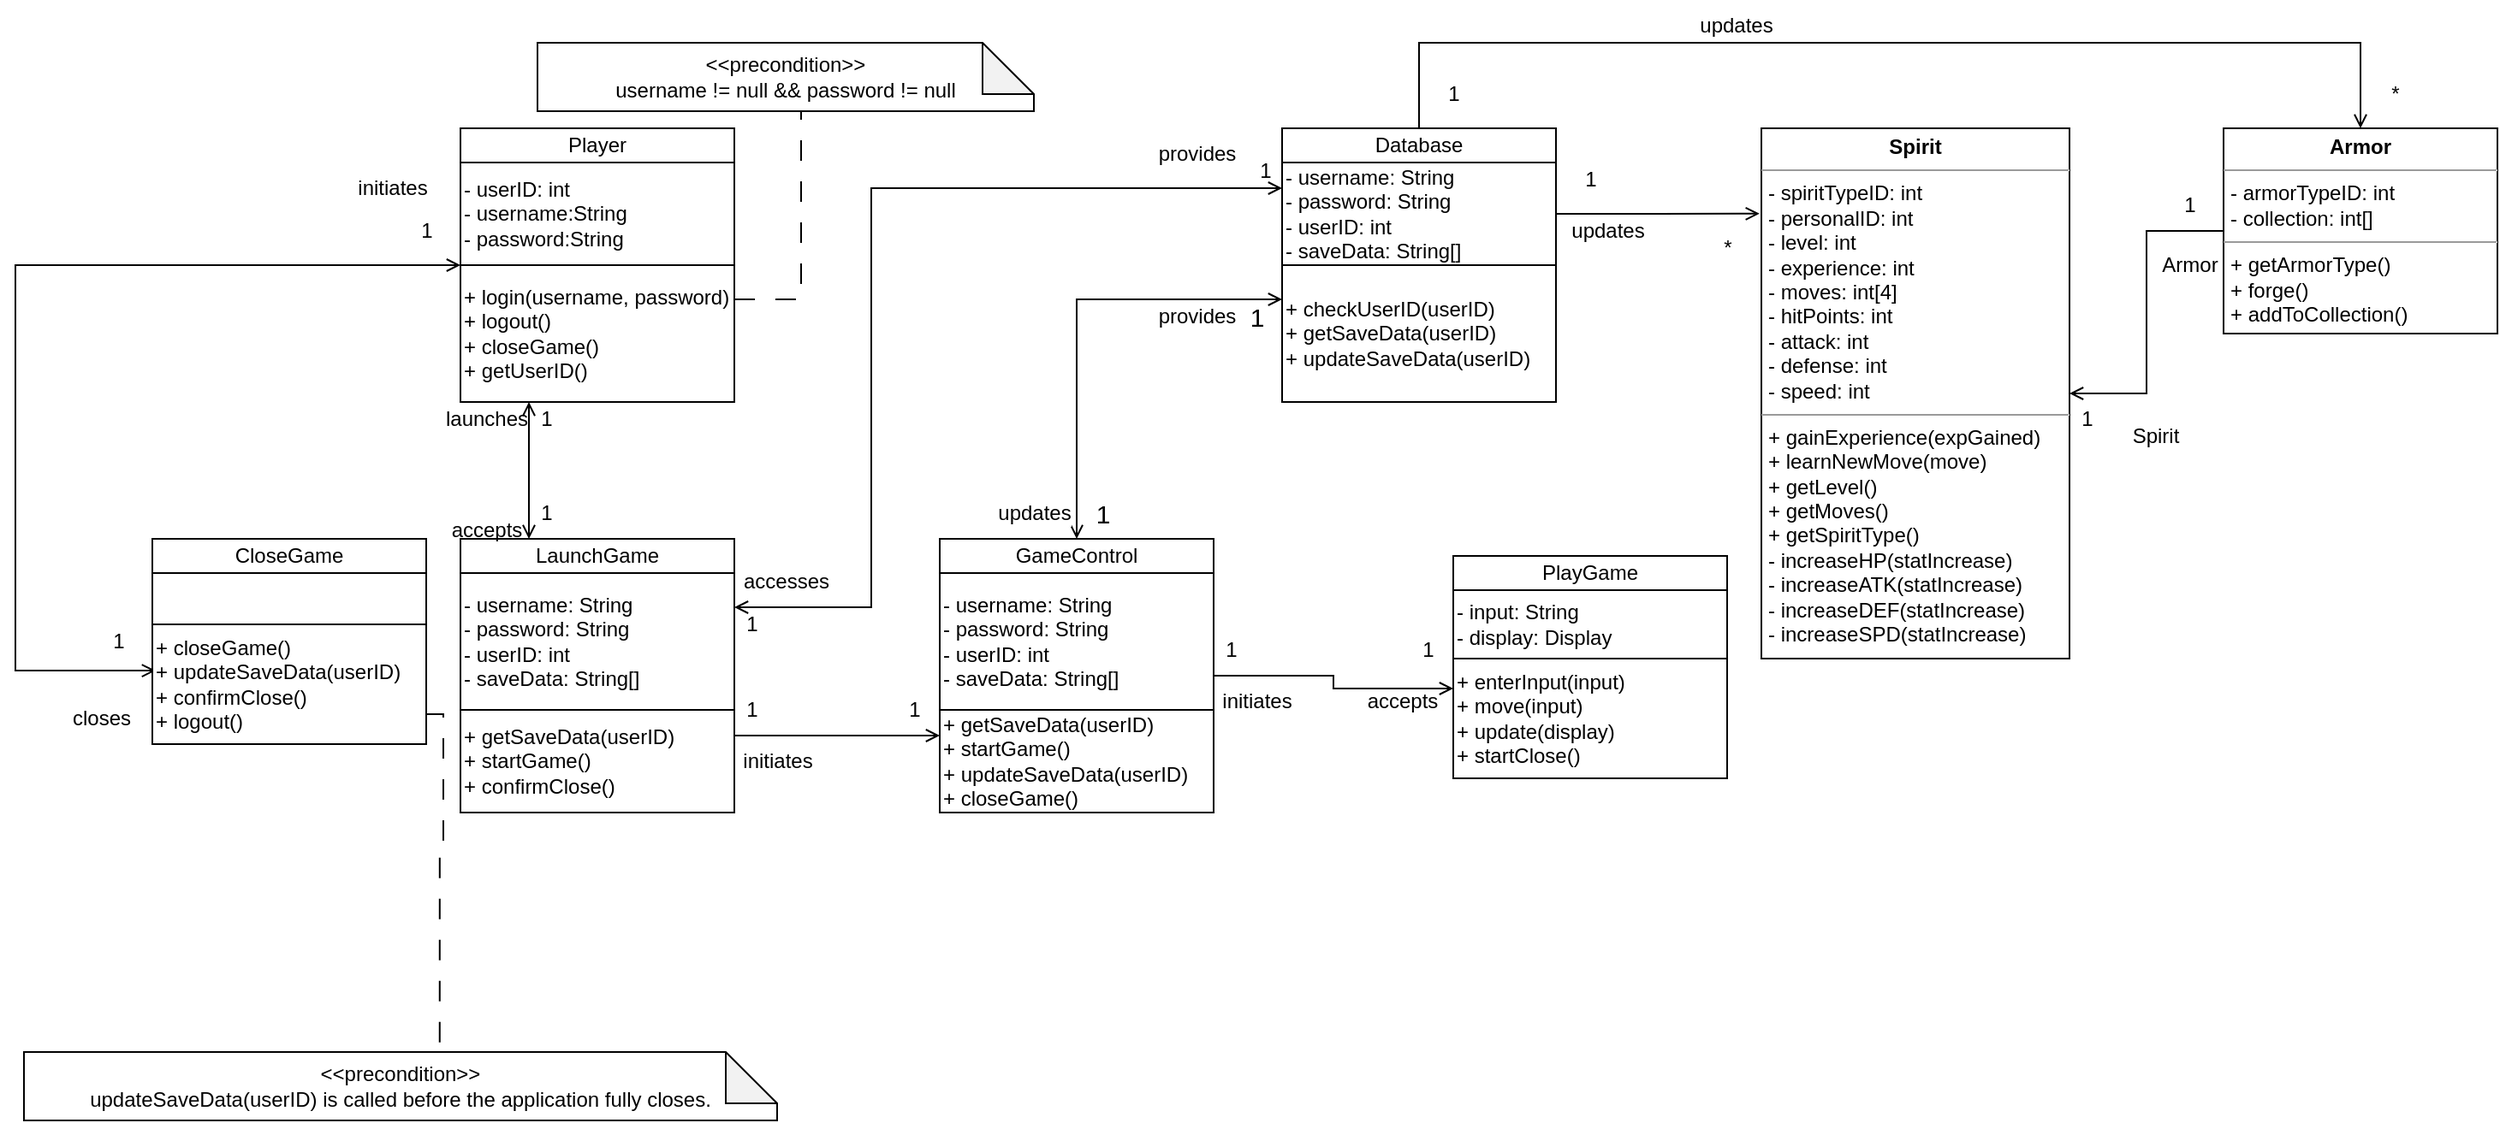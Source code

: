 <mxfile version="21.1.5" type="device">
  <diagram name="Page-1" id="xFve3AKenTTj-rfzsBR3">
    <mxGraphModel dx="1441" dy="764" grid="1" gridSize="10" guides="1" tooltips="1" connect="1" arrows="1" fold="1" page="1" pageScale="1" pageWidth="850" pageHeight="1100" math="0" shadow="0">
      <root>
        <mxCell id="0" />
        <mxCell id="1" parent="0" />
        <mxCell id="SeilgGvv4biJxrMgDHm7-17" value="" style="group;align=left;" parent="1" vertex="1" connectable="0">
          <mxGeometry x="320" y="80" width="120" height="140" as="geometry" />
        </mxCell>
        <mxCell id="SeilgGvv4biJxrMgDHm7-4" value="Player" style="rounded=0;whiteSpace=wrap;html=1;align=center;" parent="SeilgGvv4biJxrMgDHm7-17" vertex="1">
          <mxGeometry x="-40" width="160" height="20" as="geometry" />
        </mxCell>
        <mxCell id="SeilgGvv4biJxrMgDHm7-5" value="- userID: int&lt;br&gt;- username:String&lt;br&gt;- password:String" style="rounded=0;whiteSpace=wrap;html=1;align=left;" parent="SeilgGvv4biJxrMgDHm7-17" vertex="1">
          <mxGeometry x="-40" y="20" width="160" height="60" as="geometry" />
        </mxCell>
        <mxCell id="SeilgGvv4biJxrMgDHm7-47" style="edgeStyle=orthogonalEdgeStyle;rounded=0;orthogonalLoop=1;jettySize=auto;html=1;exitX=0.25;exitY=1;exitDx=0;exitDy=0;entryX=0.25;entryY=0;entryDx=0;entryDy=0;endArrow=open;endFill=0;startSize=6;endSize=6;strokeWidth=1;align=left;startArrow=open;startFill=0;" parent="1" source="SeilgGvv4biJxrMgDHm7-14" target="SeilgGvv4biJxrMgDHm7-34" edge="1">
          <mxGeometry relative="1" as="geometry" />
        </mxCell>
        <mxCell id="G8KQX_GQIszhEdZJt7Rn-2" style="edgeStyle=orthogonalEdgeStyle;rounded=0;orthogonalLoop=1;jettySize=auto;html=1;exitX=1;exitY=0.25;exitDx=0;exitDy=0;entryX=0.531;entryY=0.875;entryDx=0;entryDy=0;entryPerimeter=0;endArrow=none;endFill=0;dashed=1;dashPattern=12 12;" edge="1" parent="1" source="SeilgGvv4biJxrMgDHm7-14" target="G8KQX_GQIszhEdZJt7Rn-1">
          <mxGeometry relative="1" as="geometry" />
        </mxCell>
        <mxCell id="G8KQX_GQIszhEdZJt7Rn-5" style="edgeStyle=orthogonalEdgeStyle;rounded=0;orthogonalLoop=1;jettySize=auto;html=1;exitX=0;exitY=0;exitDx=0;exitDy=0;entryX=1.233;entryY=1.067;entryDx=0;entryDy=0;entryPerimeter=0;startArrow=open;startFill=0;endArrow=open;endFill=0;" edge="1" parent="1" source="SeilgGvv4biJxrMgDHm7-14" target="SeilgGvv4biJxrMgDHm7-82">
          <mxGeometry relative="1" as="geometry">
            <mxPoint x="40" y="390" as="targetPoint" />
            <Array as="points">
              <mxPoint x="20" y="160" />
              <mxPoint x="20" y="397" />
            </Array>
          </mxGeometry>
        </mxCell>
        <mxCell id="SeilgGvv4biJxrMgDHm7-14" value="+ login(username, password)&lt;br&gt;+ logout()&lt;br&gt;+ closeGame()&lt;br&gt;+ getUserID()" style="rounded=0;whiteSpace=wrap;html=1;align=left;" parent="1" vertex="1">
          <mxGeometry x="280" y="160" width="160" height="80" as="geometry" />
        </mxCell>
        <mxCell id="SeilgGvv4biJxrMgDHm7-34" value="LaunchGame" style="rounded=0;whiteSpace=wrap;html=1;container=0;align=center;" parent="1" vertex="1">
          <mxGeometry x="280" y="320" width="160" height="20" as="geometry" />
        </mxCell>
        <mxCell id="SeilgGvv4biJxrMgDHm7-78" style="edgeStyle=orthogonalEdgeStyle;rounded=0;orthogonalLoop=1;jettySize=auto;html=1;exitX=1;exitY=0.25;exitDx=0;exitDy=0;entryX=0;entryY=0.25;entryDx=0;entryDy=0;strokeWidth=1;fontSize=12;endArrow=open;endFill=0;startSize=6;endSize=6;" parent="1" source="SeilgGvv4biJxrMgDHm7-35" target="SeilgGvv4biJxrMgDHm7-38" edge="1">
          <mxGeometry relative="1" as="geometry" />
        </mxCell>
        <mxCell id="SeilgGvv4biJxrMgDHm7-35" value="+ getSaveData(userID)&lt;br&gt;+ startGame()&lt;br&gt;+ confirmClose()" style="rounded=0;whiteSpace=wrap;html=1;container=0;align=left;" parent="1" vertex="1">
          <mxGeometry x="280" y="420" width="160" height="60" as="geometry" />
        </mxCell>
        <mxCell id="SeilgGvv4biJxrMgDHm7-54" style="edgeStyle=orthogonalEdgeStyle;rounded=0;orthogonalLoop=1;jettySize=auto;html=1;exitX=1;exitY=0.25;exitDx=0;exitDy=0;entryX=0;entryY=0.25;entryDx=0;entryDy=0;strokeWidth=1;endArrow=open;endFill=0;startSize=6;endSize=6;startArrow=open;startFill=0;" parent="1" source="SeilgGvv4biJxrMgDHm7-36" target="SeilgGvv4biJxrMgDHm7-42" edge="1">
          <mxGeometry relative="1" as="geometry">
            <Array as="points">
              <mxPoint x="520" y="360" />
              <mxPoint x="520" y="115" />
            </Array>
          </mxGeometry>
        </mxCell>
        <mxCell id="SeilgGvv4biJxrMgDHm7-36" value="- username: String&lt;br&gt;- password: String&lt;br&gt;- userID: int&lt;br&gt;- saveData: String[]" style="rounded=0;whiteSpace=wrap;html=1;align=left;" parent="1" vertex="1">
          <mxGeometry x="280" y="340" width="160" height="80" as="geometry" />
        </mxCell>
        <mxCell id="SeilgGvv4biJxrMgDHm7-37" value="PlayGame" style="rounded=0;whiteSpace=wrap;html=1;container=0;align=center;" parent="1" vertex="1">
          <mxGeometry x="860" y="330" width="160" height="20" as="geometry" />
        </mxCell>
        <mxCell id="SeilgGvv4biJxrMgDHm7-38" value="+ getSaveData(userID)&lt;br&gt;+ startGame()&lt;br&gt;+ updateSaveData(userID)&lt;br&gt;+ closeGame()" style="rounded=0;whiteSpace=wrap;html=1;container=0;align=left;" parent="1" vertex="1">
          <mxGeometry x="560" y="420" width="160" height="60" as="geometry" />
        </mxCell>
        <mxCell id="SeilgGvv4biJxrMgDHm7-64" style="edgeStyle=orthogonalEdgeStyle;rounded=0;orthogonalLoop=1;jettySize=auto;html=1;exitX=1;exitY=0.75;exitDx=0;exitDy=0;entryX=0;entryY=0.25;entryDx=0;entryDy=0;strokeWidth=1;fontSize=15;endArrow=open;endFill=0;startSize=6;endSize=6;" parent="1" source="SeilgGvv4biJxrMgDHm7-39" target="SeilgGvv4biJxrMgDHm7-59" edge="1">
          <mxGeometry relative="1" as="geometry" />
        </mxCell>
        <mxCell id="SeilgGvv4biJxrMgDHm7-39" value="- username: String&lt;br&gt;- password: String&lt;br&gt;- userID: int&lt;br&gt;- saveData: String[]" style="rounded=0;whiteSpace=wrap;html=1;align=left;" parent="1" vertex="1">
          <mxGeometry x="560" y="340" width="160" height="80" as="geometry" />
        </mxCell>
        <mxCell id="G8KQX_GQIszhEdZJt7Rn-13" style="edgeStyle=orthogonalEdgeStyle;rounded=0;orthogonalLoop=1;jettySize=auto;html=1;exitX=0.5;exitY=0;exitDx=0;exitDy=0;entryX=0.5;entryY=0;entryDx=0;entryDy=0;endArrow=open;endFill=0;" edge="1" parent="1" source="SeilgGvv4biJxrMgDHm7-40" target="G8KQX_GQIszhEdZJt7Rn-10">
          <mxGeometry relative="1" as="geometry">
            <Array as="points">
              <mxPoint x="840" y="30" />
              <mxPoint x="1390" y="30" />
            </Array>
          </mxGeometry>
        </mxCell>
        <mxCell id="SeilgGvv4biJxrMgDHm7-40" value="Database" style="rounded=0;whiteSpace=wrap;html=1;container=0;align=center;" parent="1" vertex="1">
          <mxGeometry x="760" y="80" width="160" height="20" as="geometry" />
        </mxCell>
        <mxCell id="SeilgGvv4biJxrMgDHm7-41" value="+ checkUserID(userID)&lt;br&gt;+ getSaveData(userID)&lt;br&gt;+ updateSaveData(userID)" style="rounded=0;whiteSpace=wrap;html=1;container=0;align=left;" parent="1" vertex="1">
          <mxGeometry x="760" y="160" width="160" height="80" as="geometry" />
        </mxCell>
        <mxCell id="G8KQX_GQIszhEdZJt7Rn-22" style="edgeStyle=orthogonalEdgeStyle;rounded=0;orthogonalLoop=1;jettySize=auto;html=1;exitX=1;exitY=0.5;exitDx=0;exitDy=0;entryX=-0.006;entryY=0.161;entryDx=0;entryDy=0;entryPerimeter=0;endArrow=open;endFill=0;" edge="1" parent="1" source="SeilgGvv4biJxrMgDHm7-42" target="G8KQX_GQIszhEdZJt7Rn-9">
          <mxGeometry relative="1" as="geometry" />
        </mxCell>
        <mxCell id="SeilgGvv4biJxrMgDHm7-42" value="- username: String&lt;br&gt;- password: String&lt;br&gt;- userID: int&lt;br&gt;- saveData: String[]" style="rounded=0;whiteSpace=wrap;html=1;align=left;" parent="1" vertex="1">
          <mxGeometry x="760" y="100" width="160" height="60" as="geometry" />
        </mxCell>
        <mxCell id="SeilgGvv4biJxrMgDHm7-43" value="CloseGame" style="rounded=0;whiteSpace=wrap;html=1;container=0;align=center;" parent="1" vertex="1">
          <mxGeometry x="100" y="320" width="160" height="20" as="geometry" />
        </mxCell>
        <mxCell id="G8KQX_GQIszhEdZJt7Rn-8" style="edgeStyle=orthogonalEdgeStyle;rounded=0;orthogonalLoop=1;jettySize=auto;html=1;exitX=1;exitY=0.75;exitDx=0;exitDy=0;entryX=0.552;entryY=-0.05;entryDx=0;entryDy=0;entryPerimeter=0;endArrow=none;endFill=0;dashed=1;dashPattern=12 12;" edge="1" parent="1" source="SeilgGvv4biJxrMgDHm7-44" target="G8KQX_GQIszhEdZJt7Rn-6">
          <mxGeometry relative="1" as="geometry">
            <Array as="points">
              <mxPoint x="270" y="423" />
              <mxPoint x="270" y="498" />
            </Array>
          </mxGeometry>
        </mxCell>
        <mxCell id="SeilgGvv4biJxrMgDHm7-44" value="+ closeGame()&lt;br&gt;+ updateSaveData(userID)&lt;br&gt;+ confirmClose()&lt;br&gt;+ logout()" style="rounded=0;whiteSpace=wrap;html=1;container=0;align=left;" parent="1" vertex="1">
          <mxGeometry x="100" y="370" width="160" height="70" as="geometry" />
        </mxCell>
        <mxCell id="SeilgGvv4biJxrMgDHm7-45" value="" style="rounded=0;whiteSpace=wrap;html=1;align=left;" parent="1" vertex="1">
          <mxGeometry x="100" y="340" width="160" height="30" as="geometry" />
        </mxCell>
        <mxCell id="SeilgGvv4biJxrMgDHm7-56" value="accesses" style="text;html=1;align=center;verticalAlign=middle;resizable=0;points=[];autosize=1;strokeColor=none;fillColor=none;fontSize=12;" parent="1" vertex="1">
          <mxGeometry x="435" y="330" width="70" height="30" as="geometry" />
        </mxCell>
        <mxCell id="SeilgGvv4biJxrMgDHm7-61" style="edgeStyle=orthogonalEdgeStyle;rounded=0;orthogonalLoop=1;jettySize=auto;html=1;exitX=0.5;exitY=0;exitDx=0;exitDy=0;entryX=0;entryY=0.25;entryDx=0;entryDy=0;strokeWidth=1;fontSize=15;endArrow=open;endFill=0;startSize=6;endSize=6;startArrow=open;startFill=0;" parent="1" source="SeilgGvv4biJxrMgDHm7-58" target="SeilgGvv4biJxrMgDHm7-41" edge="1">
          <mxGeometry relative="1" as="geometry" />
        </mxCell>
        <mxCell id="SeilgGvv4biJxrMgDHm7-58" value="GameControl" style="rounded=0;whiteSpace=wrap;html=1;container=0;align=center;" parent="1" vertex="1">
          <mxGeometry x="560" y="320" width="160" height="20" as="geometry" />
        </mxCell>
        <mxCell id="SeilgGvv4biJxrMgDHm7-59" value="+ enterInput(input)&lt;br&gt;+ move(input)&lt;br&gt;+ update(display)&lt;br&gt;+ startClose()" style="rounded=0;whiteSpace=wrap;html=1;container=0;align=left;" parent="1" vertex="1">
          <mxGeometry x="860" y="390" width="160" height="70" as="geometry" />
        </mxCell>
        <mxCell id="SeilgGvv4biJxrMgDHm7-60" value="- input: String&lt;br&gt;- display: Display" style="rounded=0;whiteSpace=wrap;html=1;align=left;" parent="1" vertex="1">
          <mxGeometry x="860" y="350" width="160" height="40" as="geometry" />
        </mxCell>
        <mxCell id="SeilgGvv4biJxrMgDHm7-62" value="updates" style="text;html=1;align=center;verticalAlign=middle;resizable=0;points=[];autosize=1;strokeColor=none;fillColor=none;fontSize=12;labelBackgroundColor=default;" parent="1" vertex="1">
          <mxGeometry x="580" y="290" width="70" height="30" as="geometry" />
        </mxCell>
        <mxCell id="SeilgGvv4biJxrMgDHm7-66" value="initiates" style="text;html=1;align=center;verticalAlign=middle;resizable=0;points=[];autosize=1;strokeColor=none;fillColor=none;fontSize=12;" parent="1" vertex="1">
          <mxGeometry x="210" y="100" width="60" height="30" as="geometry" />
        </mxCell>
        <mxCell id="SeilgGvv4biJxrMgDHm7-68" value="1" style="text;html=1;align=center;verticalAlign=middle;resizable=0;points=[];autosize=1;strokeColor=none;fillColor=none;fontSize=15;" parent="1" vertex="1">
          <mxGeometry x="640" y="290" width="30" height="30" as="geometry" />
        </mxCell>
        <mxCell id="SeilgGvv4biJxrMgDHm7-69" value="1" style="text;html=1;align=center;verticalAlign=middle;resizable=0;points=[];autosize=1;strokeColor=none;fillColor=none;fontSize=15;" parent="1" vertex="1">
          <mxGeometry x="730" y="175" width="30" height="30" as="geometry" />
        </mxCell>
        <mxCell id="SeilgGvv4biJxrMgDHm7-70" value="initiates" style="text;html=1;align=center;verticalAlign=middle;resizable=0;points=[];autosize=1;strokeColor=none;fillColor=none;fontSize=12;" parent="1" vertex="1">
          <mxGeometry x="435" y="435" width="60" height="30" as="geometry" />
        </mxCell>
        <mxCell id="SeilgGvv4biJxrMgDHm7-71" value="initiates" style="text;html=1;align=center;verticalAlign=middle;resizable=0;points=[];autosize=1;strokeColor=none;fillColor=none;fontSize=12;" parent="1" vertex="1">
          <mxGeometry x="715" y="400" width="60" height="30" as="geometry" />
        </mxCell>
        <mxCell id="SeilgGvv4biJxrMgDHm7-72" value="1" style="text;html=1;align=center;verticalAlign=middle;resizable=0;points=[];autosize=1;strokeColor=none;fillColor=none;fontSize=12;" parent="1" vertex="1">
          <mxGeometry x="435" y="355" width="30" height="30" as="geometry" />
        </mxCell>
        <mxCell id="SeilgGvv4biJxrMgDHm7-73" value="1" style="text;html=1;align=center;verticalAlign=middle;resizable=0;points=[];autosize=1;strokeColor=none;fillColor=none;fontSize=12;" parent="1" vertex="1">
          <mxGeometry x="735" y="90" width="30" height="30" as="geometry" />
        </mxCell>
        <mxCell id="SeilgGvv4biJxrMgDHm7-74" value="1" style="text;html=1;align=center;verticalAlign=middle;resizable=0;points=[];autosize=1;strokeColor=none;fillColor=none;fontSize=12;" parent="1" vertex="1">
          <mxGeometry x="315" y="235" width="30" height="30" as="geometry" />
        </mxCell>
        <mxCell id="SeilgGvv4biJxrMgDHm7-75" value="1" style="text;html=1;align=center;verticalAlign=middle;resizable=0;points=[];autosize=1;strokeColor=none;fillColor=none;fontSize=12;" parent="1" vertex="1">
          <mxGeometry x="315" y="290" width="30" height="30" as="geometry" />
        </mxCell>
        <mxCell id="SeilgGvv4biJxrMgDHm7-76" value="1" style="text;html=1;align=center;verticalAlign=middle;resizable=0;points=[];autosize=1;strokeColor=none;fillColor=none;fontSize=12;" parent="1" vertex="1">
          <mxGeometry x="715" y="370" width="30" height="30" as="geometry" />
        </mxCell>
        <mxCell id="SeilgGvv4biJxrMgDHm7-77" value="1" style="text;html=1;align=center;verticalAlign=middle;resizable=0;points=[];autosize=1;strokeColor=none;fillColor=none;fontSize=12;" parent="1" vertex="1">
          <mxGeometry x="830" y="370" width="30" height="30" as="geometry" />
        </mxCell>
        <mxCell id="SeilgGvv4biJxrMgDHm7-79" value="1" style="text;html=1;align=center;verticalAlign=middle;resizable=0;points=[];autosize=1;strokeColor=none;fillColor=none;fontSize=12;" parent="1" vertex="1">
          <mxGeometry x="435" y="405" width="30" height="30" as="geometry" />
        </mxCell>
        <mxCell id="SeilgGvv4biJxrMgDHm7-80" value="1" style="text;html=1;align=center;verticalAlign=middle;resizable=0;points=[];autosize=1;strokeColor=none;fillColor=none;fontSize=12;" parent="1" vertex="1">
          <mxGeometry x="530" y="405" width="30" height="30" as="geometry" />
        </mxCell>
        <mxCell id="SeilgGvv4biJxrMgDHm7-81" value="1" style="text;html=1;align=center;verticalAlign=middle;resizable=0;points=[];autosize=1;strokeColor=none;fillColor=none;fontSize=12;" parent="1" vertex="1">
          <mxGeometry x="245" y="125" width="30" height="30" as="geometry" />
        </mxCell>
        <mxCell id="SeilgGvv4biJxrMgDHm7-82" value="1" style="text;html=1;align=center;verticalAlign=middle;resizable=0;points=[];autosize=1;strokeColor=none;fillColor=none;fontSize=12;" parent="1" vertex="1">
          <mxGeometry x="65" y="365" width="30" height="30" as="geometry" />
        </mxCell>
        <mxCell id="SeilgGvv4biJxrMgDHm7-83" value="launches" style="text;html=1;align=center;verticalAlign=middle;resizable=0;points=[];autosize=1;strokeColor=none;fillColor=none;fontSize=12;" parent="1" vertex="1">
          <mxGeometry x="260" y="235" width="70" height="30" as="geometry" />
        </mxCell>
        <mxCell id="SeilgGvv4biJxrMgDHm7-84" value="accepts" style="text;html=1;align=center;verticalAlign=middle;resizable=0;points=[];autosize=1;strokeColor=none;fillColor=none;fontSize=12;" parent="1" vertex="1">
          <mxGeometry x="265" y="300" width="60" height="30" as="geometry" />
        </mxCell>
        <mxCell id="SeilgGvv4biJxrMgDHm7-85" value="provides" style="text;html=1;align=center;verticalAlign=middle;resizable=0;points=[];autosize=1;strokeColor=none;fillColor=none;fontSize=12;" parent="1" vertex="1">
          <mxGeometry x="675" y="80" width="70" height="30" as="geometry" />
        </mxCell>
        <mxCell id="SeilgGvv4biJxrMgDHm7-86" value="provides" style="text;html=1;align=center;verticalAlign=middle;resizable=0;points=[];autosize=1;strokeColor=none;fillColor=none;fontSize=12;" parent="1" vertex="1">
          <mxGeometry x="675" y="175" width="70" height="30" as="geometry" />
        </mxCell>
        <mxCell id="SeilgGvv4biJxrMgDHm7-87" value="accepts" style="text;html=1;align=center;verticalAlign=middle;resizable=0;points=[];autosize=1;strokeColor=none;fillColor=none;fontSize=12;" parent="1" vertex="1">
          <mxGeometry x="800" y="400" width="60" height="30" as="geometry" />
        </mxCell>
        <mxCell id="SeilgGvv4biJxrMgDHm7-88" value="closes" style="text;html=1;align=center;verticalAlign=middle;resizable=0;points=[];autosize=1;strokeColor=none;fillColor=none;fontSize=12;" parent="1" vertex="1">
          <mxGeometry x="40" y="410" width="60" height="30" as="geometry" />
        </mxCell>
        <mxCell id="G8KQX_GQIszhEdZJt7Rn-1" value="&amp;lt;&amp;lt;precondition&amp;gt;&amp;gt;&lt;br&gt;username != null &amp;amp;&amp;amp; password != null" style="shape=note;whiteSpace=wrap;html=1;backgroundOutline=1;darkOpacity=0.05;" vertex="1" parent="1">
          <mxGeometry x="325" y="30" width="290" height="40" as="geometry" />
        </mxCell>
        <mxCell id="G8KQX_GQIszhEdZJt7Rn-6" value="&amp;lt;&amp;lt;precondition&amp;gt;&amp;gt;&lt;br&gt;updateSaveData(userID) is called before the application fully closes." style="shape=note;whiteSpace=wrap;html=1;backgroundOutline=1;darkOpacity=0.05;" vertex="1" parent="1">
          <mxGeometry x="25" y="620" width="440" height="40" as="geometry" />
        </mxCell>
        <mxCell id="G8KQX_GQIszhEdZJt7Rn-9" value="&lt;p style=&quot;margin:0px;margin-top:4px;text-align:center;&quot;&gt;&lt;b&gt;Spirit&lt;/b&gt;&lt;/p&gt;&lt;hr size=&quot;1&quot;&gt;&lt;p style=&quot;margin:0px;margin-left:4px;&quot;&gt;- spiritTypeID: int&lt;/p&gt;&lt;p style=&quot;margin:0px;margin-left:4px;&quot;&gt;- personalID: int&lt;/p&gt;&lt;p style=&quot;margin:0px;margin-left:4px;&quot;&gt;- level: int&lt;/p&gt;&lt;p style=&quot;margin:0px;margin-left:4px;&quot;&gt;- experience: int&lt;/p&gt;&lt;p style=&quot;margin:0px;margin-left:4px;&quot;&gt;- moves: int[4]&lt;/p&gt;&lt;p style=&quot;margin:0px;margin-left:4px;&quot;&gt;- hitPoints: int&lt;/p&gt;&lt;p style=&quot;margin:0px;margin-left:4px;&quot;&gt;- attack: int&lt;/p&gt;&lt;p style=&quot;margin:0px;margin-left:4px;&quot;&gt;- defense: int&lt;/p&gt;&lt;p style=&quot;margin:0px;margin-left:4px;&quot;&gt;- speed: int&lt;/p&gt;&lt;hr size=&quot;1&quot;&gt;&lt;p style=&quot;margin:0px;margin-left:4px;&quot;&gt;+ gainExperience(expGained)&lt;/p&gt;&lt;p style=&quot;margin:0px;margin-left:4px;&quot;&gt;+ learnNewMove(move)&lt;/p&gt;&lt;p style=&quot;margin:0px;margin-left:4px;&quot;&gt;+ getLevel()&lt;/p&gt;&lt;p style=&quot;margin:0px;margin-left:4px;&quot;&gt;+ getMoves()&lt;/p&gt;&lt;p style=&quot;margin:0px;margin-left:4px;&quot;&gt;+ getSpiritType()&lt;/p&gt;&lt;p style=&quot;margin:0px;margin-left:4px;&quot;&gt;- increaseHP(statIncrease)&lt;/p&gt;&lt;p style=&quot;margin:0px;margin-left:4px;&quot;&gt;- increaseATK(statIncrease)&lt;br&gt;&lt;/p&gt;&lt;p style=&quot;margin:0px;margin-left:4px;&quot;&gt;- increaseDEF(statIncrease)&lt;br&gt;&lt;/p&gt;&lt;p style=&quot;margin:0px;margin-left:4px;&quot;&gt;- increaseSPD(statIncrease)&lt;br&gt;&lt;/p&gt;" style="verticalAlign=top;align=left;overflow=fill;fontSize=12;fontFamily=Helvetica;html=1;whiteSpace=wrap;" vertex="1" parent="1">
          <mxGeometry x="1040" y="80" width="180" height="310" as="geometry" />
        </mxCell>
        <mxCell id="G8KQX_GQIszhEdZJt7Rn-16" style="edgeStyle=orthogonalEdgeStyle;rounded=0;orthogonalLoop=1;jettySize=auto;html=1;exitX=0;exitY=0.5;exitDx=0;exitDy=0;entryX=1;entryY=0.5;entryDx=0;entryDy=0;endArrow=open;endFill=0;" edge="1" parent="1" source="G8KQX_GQIszhEdZJt7Rn-10" target="G8KQX_GQIszhEdZJt7Rn-9">
          <mxGeometry relative="1" as="geometry" />
        </mxCell>
        <mxCell id="G8KQX_GQIszhEdZJt7Rn-10" value="&lt;p style=&quot;margin:0px;margin-top:4px;text-align:center;&quot;&gt;&lt;b&gt;Armor&lt;/b&gt;&lt;/p&gt;&lt;hr size=&quot;1&quot;&gt;&lt;p style=&quot;margin:0px;margin-left:4px;&quot;&gt;- armorTypeID: int&lt;/p&gt;&lt;p style=&quot;margin:0px;margin-left:4px;&quot;&gt;- collection: int[]&lt;/p&gt;&lt;hr size=&quot;1&quot;&gt;&lt;p style=&quot;margin:0px;margin-left:4px;&quot;&gt;+ getArmorType()&lt;/p&gt;&lt;p style=&quot;margin:0px;margin-left:4px;&quot;&gt;+ forge()&lt;/p&gt;&lt;p style=&quot;margin:0px;margin-left:4px;&quot;&gt;+ addToCollection()&lt;/p&gt;" style="verticalAlign=top;align=left;overflow=fill;fontSize=12;fontFamily=Helvetica;html=1;whiteSpace=wrap;" vertex="1" parent="1">
          <mxGeometry x="1310" y="80" width="160" height="120" as="geometry" />
        </mxCell>
        <mxCell id="G8KQX_GQIszhEdZJt7Rn-14" value="updates" style="text;html=1;align=center;verticalAlign=middle;resizable=0;points=[];autosize=1;strokeColor=none;fillColor=none;" vertex="1" parent="1">
          <mxGeometry x="990" y="5" width="70" height="30" as="geometry" />
        </mxCell>
        <mxCell id="G8KQX_GQIszhEdZJt7Rn-15" style="edgeStyle=orthogonalEdgeStyle;rounded=0;orthogonalLoop=1;jettySize=auto;html=1;exitX=0.5;exitY=1;exitDx=0;exitDy=0;" edge="1" parent="1" source="G8KQX_GQIszhEdZJt7Rn-9" target="G8KQX_GQIszhEdZJt7Rn-9">
          <mxGeometry relative="1" as="geometry" />
        </mxCell>
        <mxCell id="G8KQX_GQIszhEdZJt7Rn-17" value="Armor" style="text;html=1;align=center;verticalAlign=middle;resizable=0;points=[];autosize=1;strokeColor=none;fillColor=none;" vertex="1" parent="1">
          <mxGeometry x="1260" y="145" width="60" height="30" as="geometry" />
        </mxCell>
        <mxCell id="G8KQX_GQIszhEdZJt7Rn-18" value="1" style="text;html=1;align=center;verticalAlign=middle;resizable=0;points=[];autosize=1;strokeColor=none;fillColor=none;" vertex="1" parent="1">
          <mxGeometry x="1215" y="235" width="30" height="30" as="geometry" />
        </mxCell>
        <mxCell id="G8KQX_GQIszhEdZJt7Rn-19" value="1" style="text;html=1;align=center;verticalAlign=middle;resizable=0;points=[];autosize=1;strokeColor=none;fillColor=none;" vertex="1" parent="1">
          <mxGeometry x="1275" y="110" width="30" height="30" as="geometry" />
        </mxCell>
        <mxCell id="G8KQX_GQIszhEdZJt7Rn-20" value="*" style="text;html=1;align=center;verticalAlign=middle;resizable=0;points=[];autosize=1;strokeColor=none;fillColor=none;" vertex="1" parent="1">
          <mxGeometry x="1395" y="45" width="30" height="30" as="geometry" />
        </mxCell>
        <mxCell id="G8KQX_GQIszhEdZJt7Rn-21" value="1" style="text;html=1;align=center;verticalAlign=middle;resizable=0;points=[];autosize=1;strokeColor=none;fillColor=none;" vertex="1" parent="1">
          <mxGeometry x="845" y="45" width="30" height="30" as="geometry" />
        </mxCell>
        <mxCell id="G8KQX_GQIszhEdZJt7Rn-23" value="1" style="text;html=1;align=center;verticalAlign=middle;resizable=0;points=[];autosize=1;strokeColor=none;fillColor=none;" vertex="1" parent="1">
          <mxGeometry x="925" y="95" width="30" height="30" as="geometry" />
        </mxCell>
        <mxCell id="G8KQX_GQIszhEdZJt7Rn-24" value="*" style="text;html=1;align=center;verticalAlign=middle;resizable=0;points=[];autosize=1;strokeColor=none;fillColor=none;" vertex="1" parent="1">
          <mxGeometry x="1005" y="135" width="30" height="30" as="geometry" />
        </mxCell>
        <mxCell id="G8KQX_GQIszhEdZJt7Rn-25" value="updates" style="text;html=1;align=center;verticalAlign=middle;resizable=0;points=[];autosize=1;strokeColor=none;fillColor=none;" vertex="1" parent="1">
          <mxGeometry x="915" y="125" width="70" height="30" as="geometry" />
        </mxCell>
        <mxCell id="G8KQX_GQIszhEdZJt7Rn-26" value="Spirit" style="text;html=1;align=center;verticalAlign=middle;resizable=0;points=[];autosize=1;strokeColor=none;fillColor=none;" vertex="1" parent="1">
          <mxGeometry x="1245" y="245" width="50" height="30" as="geometry" />
        </mxCell>
      </root>
    </mxGraphModel>
  </diagram>
</mxfile>
